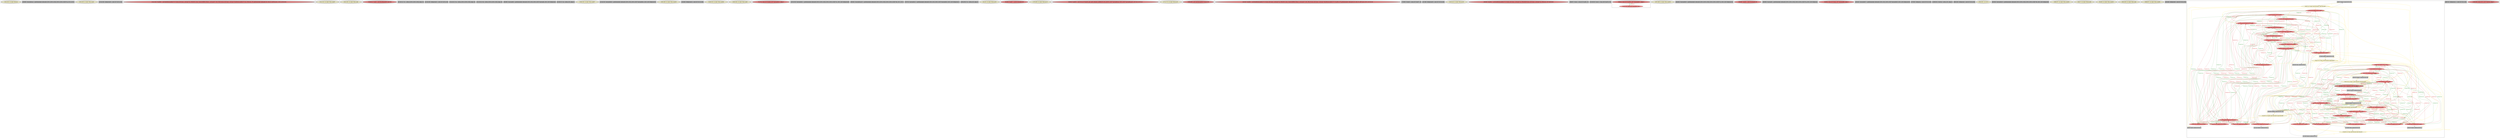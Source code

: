 
digraph G {





subgraph cluster55 {


node602 [penwidth=3.0,fontsize=20,fillcolor=lemonchiffon,label="[101/102]  br label %for.inc",shape=ellipse,style=filled ]



}

subgraph cluster53 {


node600 [penwidth=3.0,fontsize=20,fillcolor=grey,label="[59/60]  %arraydecay = getelementptr inbounds [100 x [100 x i32]], [100 x [100 x i32]]* %a, i32 0, i32 0",shape=rectangle,style=filled ]



}

subgraph cluster51 {


node598 [penwidth=3.0,fontsize=20,fillcolor=lemonchiffon,label="[105/106]  br label %for.cond1",shape=ellipse,style=filled ]



}

subgraph cluster50 {


node597 [penwidth=3.0,fontsize=20,fillcolor=grey,label="[135/136]  %idxprom40 = sext i32 %18 to i64",shape=rectangle,style=filled ]



}

subgraph cluster49 {


node596 [penwidth=3.0,fontsize=20,fillcolor=lightcoral,label="[141/142]  %call49 = call dereferenceable(272) %class.std::basic_ostream* @_ZStlsISt11char_traitsIcEERSt13basic_ostreamIcT_ES5_PKc(%class.std::basic_ostream* dereferenceable(272) @_ZSt4cout, i8* getelementptr inbounds ([2 x i8], [2 x i8]* @.str.1, i32 0, i32 0)) 0))",shape=ellipse,style=filled ]



}

subgraph cluster45 {


node592 [penwidth=3.0,fontsize=20,fillcolor=lemonchiffon,label="[151/152]  br label %for.cond37",shape=ellipse,style=filled ]



}

subgraph cluster41 {


node588 [penwidth=3.0,fontsize=20,fillcolor=lemonchiffon,label="[181/182]  br label %for.cond",shape=ellipse,style=filled ]



}

subgraph cluster39 {


node586 [penwidth=3.0,fontsize=20,fillcolor=lightcoral,label="[218/221]  %call = call i64 @time(i64* null) #3",shape=ellipse,style=filled ]



}

subgraph cluster38 {


node585 [penwidth=3.0,fontsize=20,fillcolor=grey,label="[210/211]  %c = alloca [100 x [100 x i32]], align 16",shape=rectangle,style=filled ]



}

subgraph cluster46 {


node593 [penwidth=3.0,fontsize=20,fillcolor=grey,label="[123/126]  %idxprom42 = sext i32 %19 to i64",shape=rectangle,style=filled ]



}

subgraph cluster37 {


node584 [penwidth=3.0,fontsize=20,fillcolor=grey,label="[214/215]  %a = alloca [100 x [100 x i32]], align 16",shape=rectangle,style=filled ]



}

subgraph cluster36 {


node583 [penwidth=3.0,fontsize=20,fillcolor=grey,label="[212/213]  %b = alloca [100 x [100 x i32]], align 16",shape=rectangle,style=filled ]



}

subgraph cluster15 {


node511 [penwidth=3.0,fontsize=20,fillcolor=grey,label="[85/86]  %arrayidx6 = getelementptr inbounds [100 x i32], [100 x i32]* %arrayidx, i64 0, i64 %idxprom5",shape=rectangle,style=filled ]



}

subgraph cluster40 {


node587 [penwidth=3.0,fontsize=20,fillcolor=grey,label="[216/217]  %j = alloca i32, align 4",shape=rectangle,style=filled ]



}

subgraph cluster35 {


node582 [penwidth=3.0,fontsize=20,fillcolor=lemonchiffon,label="[138/139]  br label %for.cond37",shape=ellipse,style=filled ]



}

subgraph cluster54 {


node601 [penwidth=3.0,fontsize=20,fillcolor=grey,label="[124/125]  %arrayidx43 = getelementptr inbounds [100 x i32], [100 x i32]* %arrayidx41, i64 0, i64 %idxprom42",shape=rectangle,style=filled ]



}

subgraph cluster42 {


node589 [penwidth=3.0,fontsize=20,fillcolor=lemonchiffon,label="[165/166]  br label %for.cond16",shape=ellipse,style=filled ]



}

subgraph cluster11 {


node507 [penwidth=3.0,fontsize=20,fillcolor=grey,label="[43/46]  %idxprom24 = sext i32 %12 to i64",shape=rectangle,style=filled ]



}

subgraph cluster43 {


node590 [penwidth=3.0,fontsize=20,fillcolor=lemonchiffon,label="[149/150]  br label %for.cond34",shape=ellipse,style=filled ]



}

subgraph cluster19 {


node515 [penwidth=3.0,fontsize=20,fillcolor=lemonchiffon,label="[183/184]  br label %for.cond1",shape=ellipse,style=filled ]



}

subgraph cluster9 {


node505 [penwidth=3.0,fontsize=20,fillcolor=lightcoral,label="[71/72]  store i32 %rem8, i32* %arrayidx12, align 4",shape=ellipse,style=filled ]



}

subgraph cluster52 {


node599 [penwidth=3.0,fontsize=20,fillcolor=grey,label="[132/133]  %arrayidx41 = getelementptr inbounds [100 x [100 x i32]], [100 x [100 x i32]]* %c, i64 0, i64 %idxprom40",shape=rectangle,style=filled ]



}

subgraph cluster8 {


node504 [penwidth=3.0,fontsize=20,fillcolor=grey,label="[63/64]  %arraydecay22 = getelementptr inbounds [100 x [100 x i32]], [100 x [100 x i32]]* %b, i32 0, i32 0",shape=rectangle,style=filled ]



}

subgraph cluster10 {


node506 [penwidth=3.0,fontsize=20,fillcolor=grey,label="[70/73]  %arrayidx12 = getelementptr inbounds [100 x i32], [100 x i32]* %arrayidx10, i64 0, i64 %idxprom11",shape=rectangle,style=filled ]



}

subgraph cluster23 {


node570 [penwidth=3.0,fontsize=20,fillcolor=grey,label="[194/195]  %i = alloca i32, align 4",shape=rectangle,style=filled ]



}

subgraph cluster7 {


node503 [penwidth=3.0,fontsize=20,fillcolor=lemonchiffon,label="[51/52]  br label %for.inc28",shape=ellipse,style=filled ]



}

subgraph cluster14 {


node510 [penwidth=3.0,fontsize=20,fillcolor=lightcoral,label="[81/82]  %call7 = call i32 @rand() #3",shape=ellipse,style=filled ]



}

subgraph cluster44 {


node591 [penwidth=3.0,fontsize=20,fillcolor=lemonchiffon,label="[179/180]  br label %for.inc13",shape=ellipse,style=filled ]



}

subgraph cluster6 {


node502 [penwidth=3.0,fontsize=20,fillcolor=lightcoral,label="[49/50]  %call23 = call i32 @_Z27matrix_get_mult_element_axbPA100_iS0_ii([100 x i32]* %arraydecay, [100 x i32]* %arraydecay22, i32 %10, i32 %11)",shape=ellipse,style=filled ]



}

subgraph cluster30 {


node577 [penwidth=3.0,fontsize=20,fillcolor=lemonchiffon,label="[171/172]  br label %for.inc31",shape=ellipse,style=filled ]



}

subgraph cluster31 {


node578 [penwidth=3.0,fontsize=20,fillcolor=lightcoral,label="[208/209]  call void @srand(i32 %conv) #3",shape=ellipse,style=filled ]



}

subgraph cluster0 {


node495 [penwidth=3.0,fontsize=20,fillcolor=lightcoral,label="[18/19]  %call45 = call dereferenceable(272) %class.std::basic_ostream* @_ZStlsISt11char_traitsIcEERSt13basic_ostreamIcT_ES5_PKc(%class.std::basic_ostream* dereferenceable(272) %call44, i8* getelementptr inbounds ([2 x i8], [2 x i8]* @.str, i32 0, i32 0)) 0))",shape=ellipse,style=filled ]



}

subgraph cluster13 {


node509 [penwidth=3.0,fontsize=20,fillcolor=grey,label="[79/80]  %rem8 = srem i32 %call7, 10",shape=rectangle,style=filled ]



}

subgraph cluster5 {


node501 [penwidth=3.0,fontsize=20,fillcolor=grey,label="[47/48]  %idxprom26 = sext i32 %13 to i64",shape=rectangle,style=filled ]



}

subgraph cluster47 {


node594 [penwidth=3.0,fontsize=20,fillcolor=lemonchiffon,label="[143/144]  br label %for.inc50",shape=ellipse,style=filled ]



}

subgraph cluster1 {


node496 [penwidth=3.0,fontsize=20,fillcolor=lightcoral,label="[38/39]  %call44 = call dereferenceable(272) %class.std::basic_ostream* @_ZNSolsEi(%class.std::basic_ostream* @_ZSt4cout, i32 %20)%20)",shape=ellipse,style=filled ]



}

subgraph cluster58 {


node605 [penwidth=3.0,fontsize=20,fillcolor=grey,label="[96/97]  %rem = srem i32 %call4, 10",shape=rectangle,style=filled ]



}

subgraph cluster32 {


node579 [penwidth=3.0,fontsize=20,fillcolor=grey,label="[219/220]  %conv = trunc i64 %call to i32",shape=rectangle,style=filled ]



}

subgraph cluster3 {


node499 [penwidth=3.0,fontsize=20,fillcolor=lightcoral,label="[36/41]  store i32 %call23, i32* %arrayidx27, align 4",shape=ellipse,style=filled ]
node498 [fillcolor=lightcoral,label="[37/40]  %20 = load i32, i32* %arrayidx43, align 4",shape=ellipse,style=filled ]

node498->node499 [style=solid,color=firebrick3,label="A|indep",penwidth=1.0,fontcolor=firebrick3 ]
node499->node498 [style=solid,color=forestgreen,label="T|indep",penwidth=1.0,fontcolor=forestgreen ]


}

subgraph cluster48 {


node595 [penwidth=3.0,fontsize=20,fillcolor=lemonchiffon,label="[167/168]  br label %for.cond19",shape=ellipse,style=filled ]



}

subgraph cluster4 {


node500 [penwidth=3.0,fontsize=20,fillcolor=grey,label="[44/45]  %arrayidx25 = getelementptr inbounds [100 x [100 x i32]], [100 x [100 x i32]]* %c, i64 0, i64 %idxprom24",shape=rectangle,style=filled ]



}

subgraph cluster57 {


node604 [penwidth=3.0,fontsize=20,fillcolor=lightcoral,label="[95/98]  %call4 = call i32 @rand() #3",shape=ellipse,style=filled ]



}

subgraph cluster17 {


node513 [penwidth=3.0,fontsize=20,fillcolor=grey,label="[88/89]  %arrayidx = getelementptr inbounds [100 x [100 x i32]], [100 x [100 x i32]]* %a, i64 0, i64 %idxprom",shape=rectangle,style=filled ]



}

subgraph cluster16 {


node512 [penwidth=3.0,fontsize=20,fillcolor=lightcoral,label="[83/84]  store i32 %rem, i32* %arrayidx6, align 4",shape=ellipse,style=filled ]



}

subgraph cluster2 {


node497 [penwidth=3.0,fontsize=20,fillcolor=grey,label="[35/42]  %arrayidx27 = getelementptr inbounds [100 x i32], [100 x i32]* %arrayidx25, i64 0, i64 %idxprom26",shape=rectangle,style=filled ]



}

subgraph cluster34 {


node581 [penwidth=3.0,fontsize=20,fillcolor=grey,label="[87/90]  %idxprom = sext i32 %2 to i64",shape=rectangle,style=filled ]



}

subgraph cluster22 {


node569 [penwidth=3.0,fontsize=20,fillcolor=grey,label="[198/201]  %retval = alloca i32, align 4",shape=rectangle,style=filled ]



}

subgraph cluster56 {


node603 [penwidth=3.0,fontsize=20,fillcolor=grey,label="[99/100]  %idxprom5 = sext i32 %3 to i64",shape=rectangle,style=filled ]



}

subgraph cluster25 {


node572 [penwidth=3.0,fontsize=20,fillcolor=lemonchiffon,label="[204/205]  ret i32 0",shape=ellipse,style=filled ]



}

subgraph cluster18 {


node514 [penwidth=3.0,fontsize=20,fillcolor=grey,label="[92/93]  %arrayidx10 = getelementptr inbounds [100 x [100 x i32]], [100 x [100 x i32]]* %b, i64 0, i64 %idxprom9",shape=rectangle,style=filled ]



}

subgraph cluster29 {


node576 [penwidth=3.0,fontsize=20,fillcolor=lemonchiffon,label="[196/197]  br label %for.cond16",shape=ellipse,style=filled ]



}

subgraph cluster20 {


node516 [penwidth=3.0,fontsize=20,fillcolor=lemonchiffon,label="[16/17]  br label %for.inc46",shape=ellipse,style=filled ]



}

subgraph cluster26 {


node573 [penwidth=3.0,fontsize=20,fillcolor=lemonchiffon,label="[61/62]  br label %for.cond19",shape=ellipse,style=filled ]



}

subgraph cluster24 {


node571 [penwidth=3.0,fontsize=20,fillcolor=lemonchiffon,label="[202/203]  br label %for.cond",shape=ellipse,style=filled ]



}

subgraph cluster28 {


node575 [penwidth=3.0,fontsize=20,fillcolor=lemonchiffon,label="[206/207]  br label %for.cond34",shape=ellipse,style=filled ]



}

subgraph cluster27 {


node574 [penwidth=3.0,fontsize=20,fillcolor=grey,label="[91/94]  %idxprom9 = sext i32 %4 to i64",shape=rectangle,style=filled ]



}

subgraph cluster21 {


node567 [fillcolor=grey,label="[33/66]  %cmp20 = icmp slt i32 %9, 100",shape=rectangle,style=filled ]
node566 [fillcolor=lightcoral,label="[8/175]  %8 = load i32, i32* %i, align 4",shape=ellipse,style=filled ]
node565 [fillcolor=lightcoral,label="[27/118]  store i32 %inc29, i32* %j, align 4",shape=ellipse,style=filled ]
node563 [fillcolor=lightcoral,label="[24/121]  %13 = load i32, i32* %j, align 4",shape=ellipse,style=filled ]
node562 [fillcolor=lightcoral,label="[68/75]  %5 = load i32, i32* %j, align 4",shape=ellipse,style=filled ]
node561 [fillcolor=lightcoral,label="[31/114]  store i32 %inc47, i32* %j, align 4",shape=ellipse,style=filled ]
node560 [fillcolor=grey,label="[129/130]  %cmp38 = icmp slt i32 %17, 100",shape=rectangle,style=filled ]
node556 [fillcolor=grey,label="[111/112]  %inc47 = add nsw i32 %21, 1",shape=rectangle,style=filled ]
node555 [fillcolor=lightcoral,label="[53/54]  %11 = load i32, i32* %j, align 4",shape=ellipse,style=filled ]
node535 [fillcolor=lightcoral,label="[4/189]  %4 = load i32, i32* %i, align 4",shape=ellipse,style=filled ]
node542 [fillcolor=lightcoral,label="[145/148]  %22 = load i32, i32* %i, align 4",shape=ellipse,style=filled ]
node517 [fillcolor=grey,label="[169/170]  %inc32 = add nsw i32 %15, 1",shape=rectangle,style=filled ]
node520 [fillcolor=grey,label="[55/56]  %inc29 = add nsw i32 %14, 1",shape=rectangle,style=filled ]
node526 [fillcolor=grey,label="[157/158]  %inc14 = add nsw i32 %7, 1",shape=rectangle,style=filled ]
node522 [fillcolor=lemonchiffon,label="[178/185]  br i1 %cmp, label %for.body, label %for.end15",shape=ellipse,style=filled ]
node523 [fillcolor=grey,label="[103/104]  %inc = add nsw i32 %6, 1",shape=rectangle,style=filled ]
node550 [fillcolor=lightcoral,label="[29/116]  store i32 0, i32* %j, align 4",shape=ellipse,style=filled ]
node564 [fillcolor=lemonchiffon,label="[34/65]  br i1 %cmp20, label %for.body21, label %for.end30",shape=ellipse,style=filled ]
node532 [fillcolor=lightcoral,label="[6/187]  %0 = load i32, i32* %i, align 4",shape=ellipse,style=filled ]
node528 [fillcolor=lemonchiffon,label="[78/107]  br i1 %cmp2, label %for.body3, label %for.end",shape=ellipse,style=filled ]
node525 [fillcolor=lemonchiffon,label="[14/153]  br i1 %cmp35, label %for.body36, label %for.end52",shape=ellipse,style=filled ]
node547 [fillcolor=lightcoral,label="[134/137]  %18 = load i32, i32* %i, align 4",shape=ellipse,style=filled ]
node529 [fillcolor=lightcoral,label="[7/176]  store i32 0, i32* %i, align 4",shape=ellipse,style=filled ]
node568 [fillcolor=lightcoral,label="[110/113]  %21 = load i32, i32* %j, align 4",shape=ellipse,style=filled ]
node524 [fillcolor=grey,label="[13/154]  %cmp35 = icmp slt i32 %16, 100",shape=rectangle,style=filled ]
node533 [fillcolor=lightcoral,label="[2/191]  %2 = load i32, i32* %i, align 4",shape=ellipse,style=filled ]
node527 [fillcolor=lemonchiffon,label="[15/140]  br i1 %cmp38, label %for.body39, label %for.end48",shape=ellipse,style=filled ]
node518 [fillcolor=grey,label="[146/147]  %inc51 = add nsw i32 %22, 1",shape=rectangle,style=filled ]
node551 [fillcolor=lightcoral,label="[28/117]  %3 = load i32, i32* %j, align 4",shape=ellipse,style=filled ]
node521 [fillcolor=grey,label="[177/186]  %cmp = icmp slt i32 %0, 100",shape=rectangle,style=filled ]
node553 [fillcolor=lightcoral,label="[25/120]  store i32 0, i32* %j, align 4",shape=ellipse,style=filled ]
node519 [fillcolor=lightcoral,label="[57/58]  %10 = load i32, i32* %i, align 4",shape=ellipse,style=filled ]
node530 [fillcolor=lightcoral,label="[11/160]  store i32 0, i32* %i, align 4",shape=ellipse,style=filled ]
node534 [fillcolor=lightcoral,label="[156/159]  %7 = load i32, i32* %i, align 4",shape=ellipse,style=filled ]
node558 [fillcolor=lightcoral,label="[26/119]  %14 = load i32, i32* %j, align 4",shape=ellipse,style=filled ]
node537 [fillcolor=lightcoral,label="[3/190]  store i32 %inc51, i32* %i, align 4",shape=ellipse,style=filled ]
node548 [fillcolor=lightcoral,label="[76/109]  %1 = load i32, i32* %j, align 4",shape=ellipse,style=filled ]
node554 [fillcolor=lightcoral,label="[20/131]  %17 = load i32, i32* %j, align 4",shape=ellipse,style=filled ]
node536 [fillcolor=lightcoral,label="[5/188]  store i32 %inc14, i32* %i, align 4",shape=ellipse,style=filled ]
node538 [fillcolor=lightcoral,label="[9/162]  store i32 %inc32, i32* %i, align 4",shape=ellipse,style=filled ]
node539 [fillcolor=lightcoral,label="[23/122]  store i32 %inc, i32* %j, align 4",shape=ellipse,style=filled ]
node540 [fillcolor=lightcoral,label="[10/161]  %12 = load i32, i32* %i, align 4",shape=ellipse,style=filled ]
node541 [fillcolor=lightcoral,label="[32/67]  %9 = load i32, i32* %j, align 4",shape=ellipse,style=filled ]
node543 [fillcolor=lightcoral,label="[22/127]  %19 = load i32, i32* %j, align 4",shape=ellipse,style=filled ]
node531 [fillcolor=lightcoral,label="[12/155]  %16 = load i32, i32* %i, align 4",shape=ellipse,style=filled ]
node544 [penwidth=3.0,fontsize=20,fillcolor=lightcoral,label="[0/193]  %15 = load i32, i32* %i, align 4",shape=ellipse,style=filled ]
node545 [fillcolor=grey,label="[163/174]  %cmp17 = icmp slt i32 %8, 100",shape=rectangle,style=filled ]
node559 [fillcolor=lightcoral,label="[21/128]  store i32 0, i32* %j, align 4",shape=ellipse,style=filled ]
node557 [fillcolor=grey,label="[77/108]  %cmp2 = icmp slt i32 %1, 100",shape=rectangle,style=filled ]
node546 [fillcolor=lightcoral,label="[1/192]  store i32 0, i32* %i, align 4",shape=ellipse,style=filled ]
node549 [fillcolor=lemonchiffon,label="[164/173]  br i1 %cmp17, label %for.body18, label %for.end33",shape=ellipse,style=filled ]
node552 [fillcolor=lightcoral,label="[30/115]  %6 = load i32, i32* %j, align 4",shape=ellipse,style=filled ]

node564->node565 [style=solid,color=gold,label="C",penwidth=1.0,fontcolor=gold ]
node549->node517 [style=solid,color=gold,label="C",penwidth=1.0,fontcolor=gold ]
node564->node558 [style=solid,color=gold,label="C",penwidth=1.0,fontcolor=gold ]
node564->node555 [style=solid,color=gold,label="C",penwidth=1.0,fontcolor=gold ]
node564->node540 [style=solid,color=gold,label="C",penwidth=1.0,fontcolor=gold ]
node555->node553 [style=solid,color=firebrick3,label="A|indep|Const",penwidth=1.0,fontcolor=firebrick3 ]
node553->node555 [style=solid,color=forestgreen,label="T|indep|Const",penwidth=1.0,fontcolor=forestgreen ]
node564->node520 [style=solid,color=gold,label="C",penwidth=1.0,fontcolor=gold ]
node547->node529 [style=solid,color=firebrick3,label="A|indep|Const",penwidth=1.0,fontcolor=firebrick3 ]
node539->node548 [style=solid,color=forestgreen,label="T|indep|Const",penwidth=1.0,fontcolor=forestgreen ]
node562->node565 [style=solid,color=firebrick3,label="A|indep|Const",penwidth=1.0,fontcolor=firebrick3 ]
node547->node537 [style=solid,color=firebrick3,label="A|indep|Const",penwidth=1.0,fontcolor=firebrick3 ]
node525->node518 [style=solid,color=gold,label="C",penwidth=1.0,fontcolor=gold ]
node519->node538 [style=solid,color=firebrick3,label="A|indep|Const",penwidth=1.0,fontcolor=firebrick3 ]
node527->node547 [style=solid,color=gold,label="C",penwidth=1.0,fontcolor=gold ]
node525->node527 [style=solid,color=gold,label="C",penwidth=1.0,fontcolor=gold ]
node529->node519 [style=solid,color=forestgreen,label="T|indep|Const",penwidth=1.0,fontcolor=forestgreen ]
node528->node562 [style=solid,color=gold,label="C",penwidth=1.0,fontcolor=gold ]
node522->node522 [style=solid,color=gold,label="C",penwidth=1.0,fontcolor=gold ]
node540->node546 [style=solid,color=firebrick3,label="A|indep|Const",penwidth=1.0,fontcolor=firebrick3 ]
node559->node541 [style=solid,color=forestgreen,label="T|indep|Const",penwidth=1.0,fontcolor=forestgreen ]
node550->node555 [style=solid,color=forestgreen,label="T|indep|Const",penwidth=1.0,fontcolor=forestgreen ]
node539->node554 [style=solid,color=forestgreen,label="T|indep|Const",penwidth=1.0,fontcolor=forestgreen ]
node525->node542 [style=solid,color=gold,label="C",penwidth=1.0,fontcolor=gold ]
node519->node537 [style=solid,color=firebrick3,label="A|indep|Const",penwidth=1.0,fontcolor=firebrick3 ]
node539->node562 [style=solid,color=forestgreen,label="T|indep|Const",penwidth=1.0,fontcolor=forestgreen ]
node522->node521 [style=solid,color=gold,label="C",penwidth=1.0,fontcolor=gold ]
node539->node551 [style=solid,color=forestgreen,label="T|indep|Const",penwidth=1.0,fontcolor=forestgreen ]
node532->node530 [style=solid,color=firebrick3,label="A|indep|Const",penwidth=1.0,fontcolor=firebrick3 ]
node561->node568 [style=solid,color=forestgreen,label="T|indep|Const",penwidth=1.0,fontcolor=forestgreen ]
node538->node534 [style=solid,color=forestgreen,label="T|indep|Const",penwidth=1.0,fontcolor=forestgreen ]
node537->node566 [style=solid,color=forestgreen,label="T|indep|Const",penwidth=1.0,fontcolor=forestgreen ]
node561->node562 [style=solid,color=forestgreen,label="T|indep|Const",penwidth=1.0,fontcolor=forestgreen ]
node525->node537 [style=solid,color=gold,label="C",penwidth=1.0,fontcolor=gold ]
node538->node535 [style=solid,color=forestgreen,label="T|indep|Const",penwidth=1.0,fontcolor=forestgreen ]
node533->node530 [style=solid,color=firebrick3,label="A|indep|Const",penwidth=1.0,fontcolor=firebrick3 ]
node537->node547 [style=solid,color=forestgreen,label="T|indep|Const",penwidth=1.0,fontcolor=forestgreen ]
node532->node536 [style=solid,color=firebrick3,label="A|indep|Const",penwidth=1.0,fontcolor=firebrick3 ]
node555->node565 [style=solid,color=firebrick3,label="A|indep|Const",penwidth=1.0,fontcolor=firebrick3 ]
node564->node563 [style=solid,color=gold,label="C",penwidth=1.0,fontcolor=gold ]
node527->node556 [style=solid,color=gold,label="C",penwidth=1.0,fontcolor=gold ]
node541->node550 [style=solid,color=firebrick3,label="A|indep|Const",penwidth=1.0,fontcolor=firebrick3 ]
node554->node561 [style=solid,color=firebrick3,label="A|indep|Const",penwidth=1.0,fontcolor=firebrick3 ]
node559->node551 [style=solid,color=forestgreen,label="T|indep|Const",penwidth=1.0,fontcolor=forestgreen ]
node522->node559 [style=solid,color=gold,label="C",penwidth=1.0,fontcolor=gold ]
node527->node543 [style=solid,color=gold,label="C",penwidth=1.0,fontcolor=gold ]
node522->node536 [style=solid,color=gold,label="C",penwidth=1.0,fontcolor=gold ]
node565->node552 [style=solid,color=forestgreen,label="T|indep|Const",penwidth=1.0,fontcolor=forestgreen ]
node537->node542 [style=solid,color=forestgreen,label="T|indep|Const",penwidth=1.0,fontcolor=forestgreen ]
node529->node547 [style=solid,color=forestgreen,label="T|indep|Const",penwidth=1.0,fontcolor=forestgreen ]
node546->node540 [style=solid,color=forestgreen,label="T|indep|Const",penwidth=1.0,fontcolor=forestgreen ]
node528->node533 [style=solid,color=gold,label="C",penwidth=1.0,fontcolor=gold ]
node522->node557 [style=solid,color=gold,label="C",penwidth=1.0,fontcolor=gold ]
node564->node567 [style=solid,color=gold,label="C",penwidth=1.0,fontcolor=gold ]
node546->node534 [style=solid,color=forestgreen,label="T|indep|Const",penwidth=1.0,fontcolor=forestgreen ]
node534->node546 [style=solid,color=firebrick3,label="A|indep|Const",penwidth=1.0,fontcolor=firebrick3 ]
node549->node541 [style=solid,color=gold,label="C",penwidth=1.0,fontcolor=gold ]
node529->node532 [style=solid,color=forestgreen,label="T|indep|Const",penwidth=1.0,fontcolor=forestgreen ]
node532->node529 [style=solid,color=firebrick3,label="A|indep|Const",penwidth=1.0,fontcolor=firebrick3 ]
node519->node530 [style=solid,color=firebrick3,label="A|indep|Const",penwidth=1.0,fontcolor=firebrick3 ]
node550->node568 [style=solid,color=forestgreen,label="T|indep|Const",penwidth=1.0,fontcolor=forestgreen ]
node525->node524 [style=solid,color=gold,label="C",penwidth=1.0,fontcolor=gold ]
node523->node539 [style=solid,color=black,label="",penwidth=0.5,fontcolor=black ]
node525->node554 [style=solid,color=gold,label="C",penwidth=1.0,fontcolor=gold ]
node530->node532 [style=solid,color=forestgreen,label="T|indep|Const",penwidth=1.0,fontcolor=forestgreen ]
node554->node560 [style=solid,color=black,label="",penwidth=0.5,fontcolor=black ]
node561->node555 [style=solid,color=forestgreen,label="T|indep|Const",penwidth=1.0,fontcolor=forestgreen ]
node532->node521 [style=solid,color=black,label="",penwidth=0.5,fontcolor=black ]
node543->node565 [style=solid,color=firebrick3,label="A|indep|Const",penwidth=1.0,fontcolor=firebrick3 ]
node522->node528 [style=solid,color=gold,label="C",penwidth=1.0,fontcolor=gold ]
node565->node562 [style=solid,color=forestgreen,label="T|indep|Const",penwidth=1.0,fontcolor=forestgreen ]
node525->node550 [style=solid,color=gold,label="C",penwidth=1.0,fontcolor=gold ]
node530->node534 [style=solid,color=forestgreen,label="T|indep|Const",penwidth=1.0,fontcolor=forestgreen ]
node555->node550 [style=solid,color=firebrick3,label="A|indep|Const",penwidth=1.0,fontcolor=firebrick3 ]
node531->node546 [style=solid,color=firebrick3,label="A|indep|Const",penwidth=1.0,fontcolor=firebrick3 ]
node537->node519 [style=solid,color=forestgreen,label="T|indep|Const",penwidth=1.0,fontcolor=forestgreen ]
node536->node534 [style=solid,color=forestgreen,label="T|indep|Const",penwidth=1.0,fontcolor=forestgreen ]
node553->node562 [style=solid,color=forestgreen,label="T|indep|Const",penwidth=1.0,fontcolor=forestgreen ]
node536->node532 [style=solid,color=forestgreen,label="T|indep|Const",penwidth=1.0,fontcolor=forestgreen ]
node538->node566 [style=solid,color=forestgreen,label="T|indep|Const",penwidth=1.0,fontcolor=forestgreen ]
node532->node538 [style=solid,color=firebrick3,label="A|indep|Const",penwidth=1.0,fontcolor=firebrick3 ]
node565->node568 [style=solid,color=forestgreen,label="T|indep|Const",penwidth=1.0,fontcolor=forestgreen ]
node552->node565 [style=solid,color=firebrick3,label="A|indep|Const",penwidth=1.0,fontcolor=firebrick3 ]
node538->node532 [style=solid,color=forestgreen,label="T|indep|Const",penwidth=1.0,fontcolor=forestgreen ]
node551->node539 [style=solid,color=firebrick3,label="A|indep|Const",penwidth=1.0,fontcolor=firebrick3 ]
node533->node536 [style=solid,color=firebrick3,label="A|indep|Const",penwidth=1.0,fontcolor=firebrick3 ]
node568->node565 [style=solid,color=firebrick3,label="A|indep|Const",penwidth=1.0,fontcolor=firebrick3 ]
node565->node555 [style=solid,color=forestgreen,label="T|indep|Const",penwidth=1.0,fontcolor=forestgreen ]
node536->node533 [style=solid,color=forestgreen,label="T|indep|Const",penwidth=1.0,fontcolor=forestgreen ]
node564->node519 [style=solid,color=gold,label="C",penwidth=1.0,fontcolor=gold ]
node531->node529 [style=solid,color=firebrick3,label="A|indep|Const",penwidth=1.0,fontcolor=firebrick3 ]
node548->node539 [style=solid,color=firebrick3,label="A|indep|Const",penwidth=1.0,fontcolor=firebrick3 ]
node529->node531 [style=solid,color=forestgreen,label="T|indep|Const",penwidth=1.0,fontcolor=forestgreen ]
node566->node538 [style=solid,color=firebrick3,label="A|indep|Const",penwidth=1.0,fontcolor=firebrick3 ]
node541->node565 [style=solid,color=firebrick3,label="A|indep|Const",penwidth=1.0,fontcolor=firebrick3 ]
node547->node536 [style=solid,color=firebrick3,label="A|indep|Const",penwidth=1.0,fontcolor=firebrick3 ]
node536->node531 [style=solid,color=forestgreen,label="T|indep|Const",penwidth=1.0,fontcolor=forestgreen ]
node528->node548 [style=solid,color=gold,label="C",penwidth=1.0,fontcolor=gold ]
node561->node541 [style=solid,color=forestgreen,label="T|indep|Const",penwidth=1.0,fontcolor=forestgreen ]
node527->node527 [style=solid,color=gold,label="C",penwidth=1.0,fontcolor=gold ]
node522->node534 [style=solid,color=gold,label="C",penwidth=1.0,fontcolor=gold ]
node535->node537 [style=solid,color=firebrick3,label="A|indep|Const",penwidth=1.0,fontcolor=firebrick3 ]
node539->node552 [style=solid,color=forestgreen,label="T|indep|Const",penwidth=1.0,fontcolor=forestgreen ]
node537->node544 [style=solid,color=forestgreen,label="T|indep|Const",penwidth=1.0,fontcolor=forestgreen ]
node568->node539 [style=solid,color=firebrick3,label="A|indep|Const",penwidth=1.0,fontcolor=firebrick3 ]
node566->node537 [style=solid,color=firebrick3,label="A|indep|Const",penwidth=1.0,fontcolor=firebrick3 ]
node539->node541 [style=solid,color=forestgreen,label="T|indep|Const",penwidth=1.0,fontcolor=forestgreen ]
node547->node538 [style=solid,color=firebrick3,label="A|indep|Const",penwidth=1.0,fontcolor=firebrick3 ]
node553->node541 [style=solid,color=forestgreen,label="T|indep|Const",penwidth=1.0,fontcolor=forestgreen ]
node551->node565 [style=solid,color=firebrick3,label="A|indep|Const",penwidth=1.0,fontcolor=firebrick3 ]
node560->node527 [style=solid,color=black,label="",penwidth=0.5,fontcolor=black ]
node566->node546 [style=solid,color=firebrick3,label="A|indep|Const",penwidth=1.0,fontcolor=firebrick3 ]
node543->node539 [style=solid,color=firebrick3,label="A|indep|Const",penwidth=1.0,fontcolor=firebrick3 ]
node563->node539 [style=solid,color=firebrick3,label="A|indep|Const",penwidth=1.0,fontcolor=firebrick3 ]
node534->node538 [style=solid,color=firebrick3,label="A|indep|Const",penwidth=1.0,fontcolor=firebrick3 ]
node534->node537 [style=solid,color=firebrick3,label="A|indep|Const",penwidth=1.0,fontcolor=firebrick3 ]
node536->node519 [style=solid,color=forestgreen,label="T|indep|Const",penwidth=1.0,fontcolor=forestgreen ]
node531->node524 [style=solid,color=black,label="",penwidth=0.5,fontcolor=black ]
node543->node561 [style=solid,color=firebrick3,label="A|indep|Const",penwidth=1.0,fontcolor=firebrick3 ]
node538->node547 [style=solid,color=forestgreen,label="T|indep|Const",penwidth=1.0,fontcolor=forestgreen ]
node564->node564 [style=solid,color=gold,label="C",penwidth=1.0,fontcolor=gold ]
node544->node537 [style=solid,color=firebrick3,label="A|indep|Const",penwidth=1.0,fontcolor=firebrick3 ]
node539->node568 [style=solid,color=forestgreen,label="T|indep|Const",penwidth=1.0,fontcolor=forestgreen ]
node522->node532 [style=solid,color=gold,label="C",penwidth=1.0,fontcolor=gold ]
node550->node543 [style=solid,color=forestgreen,label="T|indep|Const",penwidth=1.0,fontcolor=forestgreen ]
node553->node568 [style=solid,color=forestgreen,label="T|indep|Const",penwidth=1.0,fontcolor=forestgreen ]
node563->node561 [style=solid,color=firebrick3,label="A|indep|Const",penwidth=1.0,fontcolor=firebrick3 ]
node535->node536 [style=solid,color=firebrick3,label="A|indep|Const",penwidth=1.0,fontcolor=firebrick3 ]
node565->node541 [style=solid,color=forestgreen,label="T|indep|Const",penwidth=1.0,fontcolor=forestgreen ]
node549->node564 [style=solid,color=gold,label="C",penwidth=1.0,fontcolor=gold ]
node519->node536 [style=solid,color=firebrick3,label="A|indep|Const",penwidth=1.0,fontcolor=firebrick3 ]
node542->node518 [style=solid,color=black,label="",penwidth=0.5,fontcolor=black ]
node546->node533 [style=solid,color=forestgreen,label="T|indep|Const",penwidth=1.0,fontcolor=forestgreen ]
node553->node558 [style=solid,color=forestgreen,label="T|indep|Const",penwidth=1.0,fontcolor=forestgreen ]
node545->node549 [style=solid,color=black,label="",penwidth=0.5,fontcolor=black ]
node518->node537 [style=solid,color=black,label="",penwidth=0.5,fontcolor=black ]
node538->node519 [style=solid,color=forestgreen,label="T|indep|Const",penwidth=1.0,fontcolor=forestgreen ]
node565->node551 [style=solid,color=forestgreen,label="T|indep|Const",penwidth=1.0,fontcolor=forestgreen ]
node540->node537 [style=solid,color=firebrick3,label="A|indep|Const",penwidth=1.0,fontcolor=firebrick3 ]
node536->node540 [style=solid,color=forestgreen,label="T|indep|Const",penwidth=1.0,fontcolor=forestgreen ]
node532->node537 [style=solid,color=firebrick3,label="A|indep|Const",penwidth=1.0,fontcolor=firebrick3 ]
node539->node563 [style=solid,color=forestgreen,label="T|indep|Const",penwidth=1.0,fontcolor=forestgreen ]
node542->node546 [style=solid,color=firebrick3,label="A|indep|Const",penwidth=1.0,fontcolor=firebrick3 ]
node546->node535 [style=solid,color=forestgreen,label="T|indep|Const",penwidth=1.0,fontcolor=forestgreen ]
node558->node539 [style=solid,color=firebrick3,label="A|indep|Const",penwidth=1.0,fontcolor=firebrick3 ]
node538->node533 [style=solid,color=forestgreen,label="T|indep|Const",penwidth=1.0,fontcolor=forestgreen ]
node536->node542 [style=solid,color=forestgreen,label="T|indep|Const",penwidth=1.0,fontcolor=forestgreen ]
node529->node535 [style=solid,color=forestgreen,label="T|indep|Const",penwidth=1.0,fontcolor=forestgreen ]
node534->node530 [style=solid,color=firebrick3,label="A|indep|Const",penwidth=1.0,fontcolor=firebrick3 ]
node540->node536 [style=solid,color=firebrick3,label="A|indep|Const",penwidth=1.0,fontcolor=firebrick3 ]
node563->node565 [style=solid,color=firebrick3,label="A|indep|Const",penwidth=1.0,fontcolor=firebrick3 ]
node535->node538 [style=solid,color=firebrick3,label="A|indep|Const",penwidth=1.0,fontcolor=firebrick3 ]
node537->node540 [style=solid,color=forestgreen,label="T|indep|Const",penwidth=1.0,fontcolor=forestgreen ]
node541->node553 [style=solid,color=firebrick3,label="A|indep|Const",penwidth=1.0,fontcolor=firebrick3 ]
node549->node538 [style=solid,color=gold,label="C",penwidth=1.0,fontcolor=gold ]
node568->node559 [style=solid,color=firebrick3,label="A|indep|Const",penwidth=1.0,fontcolor=firebrick3 ]
node542->node536 [style=solid,color=firebrick3,label="A|indep|Const",penwidth=1.0,fontcolor=firebrick3 ]
node539->node558 [style=solid,color=forestgreen,label="T|indep|Const",penwidth=1.0,fontcolor=forestgreen ]
node562->node561 [style=solid,color=firebrick3,label="A|indep|Const",penwidth=1.0,fontcolor=firebrick3 ]
node550->node541 [style=solid,color=forestgreen,label="T|indep|Const",penwidth=1.0,fontcolor=forestgreen ]
node541->node559 [style=solid,color=firebrick3,label="A|indep|Const",penwidth=1.0,fontcolor=firebrick3 ]
node561->node548 [style=solid,color=forestgreen,label="T|indep|Const",penwidth=1.0,fontcolor=forestgreen ]
node537->node533 [style=solid,color=forestgreen,label="T|indep|Const",penwidth=1.0,fontcolor=forestgreen ]
node554->node550 [style=solid,color=firebrick3,label="A|indep|Const",penwidth=1.0,fontcolor=firebrick3 ]
node538->node542 [style=solid,color=forestgreen,label="T|indep|Const",penwidth=1.0,fontcolor=forestgreen ]
node533->node546 [style=solid,color=firebrick3,label="A|indep|Const",penwidth=1.0,fontcolor=firebrick3 ]
node542->node538 [style=solid,color=firebrick3,label="A|indep|Const",penwidth=1.0,fontcolor=firebrick3 ]
node517->node538 [style=solid,color=black,label="",penwidth=0.5,fontcolor=black ]
node541->node539 [style=solid,color=firebrick3,label="A|indep|Const",penwidth=1.0,fontcolor=firebrick3 ]
node519->node529 [style=solid,color=firebrick3,label="A|indep|Const",penwidth=1.0,fontcolor=firebrick3 ]
node538->node544 [style=solid,color=forestgreen,label="T|indep|Const",penwidth=1.0,fontcolor=forestgreen ]
node544->node538 [style=solid,color=firebrick3,label="A|indep|Const",penwidth=1.0,fontcolor=firebrick3 ]
node542->node537 [style=solid,color=firebrick3,label="A|indep|Const",penwidth=1.0,fontcolor=firebrick3 ]
node532->node546 [style=solid,color=firebrick3,label="A|indep|Const",penwidth=1.0,fontcolor=firebrick3 ]
node562->node559 [style=solid,color=firebrick3,label="A|indep|Const",penwidth=1.0,fontcolor=firebrick3 ]
node546->node519 [style=solid,color=forestgreen,label="T|indep|Const",penwidth=1.0,fontcolor=forestgreen ]
node535->node529 [style=solid,color=firebrick3,label="A|indep|Const",penwidth=1.0,fontcolor=firebrick3 ]
node548->node559 [style=solid,color=firebrick3,label="A|indep|Const",penwidth=1.0,fontcolor=firebrick3 ]
node544->node529 [style=solid,color=firebrick3,label="A|indep|Const",penwidth=1.0,fontcolor=firebrick3 ]
node535->node546 [style=solid,color=firebrick3,label="A|indep|Const",penwidth=1.0,fontcolor=firebrick3 ]
node530->node542 [style=solid,color=forestgreen,label="T|indep|Const",penwidth=1.0,fontcolor=forestgreen ]
node549->node549 [style=solid,color=gold,label="C",penwidth=1.0,fontcolor=gold ]
node524->node525 [style=solid,color=black,label="",penwidth=0.5,fontcolor=black ]
node519->node546 [style=solid,color=firebrick3,label="A|indep|Const",penwidth=1.0,fontcolor=firebrick3 ]
node521->node522 [style=solid,color=black,label="",penwidth=0.5,fontcolor=black ]
node568->node556 [style=solid,color=black,label="",penwidth=0.5,fontcolor=black ]
node543->node550 [style=solid,color=firebrick3,label="A|indep|Const",penwidth=1.0,fontcolor=firebrick3 ]
node537->node534 [style=solid,color=forestgreen,label="T|indep|Const",penwidth=1.0,fontcolor=forestgreen ]
node540->node538 [style=solid,color=firebrick3,label="A|indep|Const",penwidth=1.0,fontcolor=firebrick3 ]
node537->node535 [style=solid,color=forestgreen,label="T|indep|Const",penwidth=1.0,fontcolor=forestgreen ]
node537->node532 [style=solid,color=forestgreen,label="T|indep|Const",penwidth=1.0,fontcolor=forestgreen ]
node544->node517 [style=solid,color=black,label="",penwidth=0.5,fontcolor=black ]
node561->node554 [style=solid,color=forestgreen,label="T|indep|Const",penwidth=1.0,fontcolor=forestgreen ]
node529->node544 [style=solid,color=forestgreen,label="T|indep|Const",penwidth=1.0,fontcolor=forestgreen ]
node544->node546 [style=solid,color=firebrick3,label="A|indep|Const",penwidth=1.0,fontcolor=firebrick3 ]
node548->node553 [style=solid,color=firebrick3,label="A|indep|Const",penwidth=1.0,fontcolor=firebrick3 ]
node549->node545 [style=solid,color=gold,label="C",penwidth=1.0,fontcolor=gold ]
node568->node561 [style=solid,color=firebrick3,label="A|indep|Const",penwidth=1.0,fontcolor=firebrick3 ]
node546->node531 [style=solid,color=forestgreen,label="T|indep|Const",penwidth=1.0,fontcolor=forestgreen ]
node527->node554 [style=solid,color=gold,label="C",penwidth=1.0,fontcolor=gold ]
node528->node523 [style=solid,color=gold,label="C",penwidth=1.0,fontcolor=gold ]
node529->node534 [style=solid,color=forestgreen,label="T|indep|Const",penwidth=1.0,fontcolor=forestgreen ]
node528->node552 [style=solid,color=gold,label="C",penwidth=1.0,fontcolor=gold ]
node538->node540 [style=solid,color=forestgreen,label="T|indep|Const",penwidth=1.0,fontcolor=forestgreen ]
node552->node559 [style=solid,color=firebrick3,label="A|indep|Const",penwidth=1.0,fontcolor=firebrick3 ]
node527->node560 [style=solid,color=gold,label="C",penwidth=1.0,fontcolor=gold ]
node530->node540 [style=solid,color=forestgreen,label="T|indep|Const",penwidth=1.0,fontcolor=forestgreen ]
node528->node528 [style=solid,color=gold,label="C",penwidth=1.0,fontcolor=gold ]
node534->node536 [style=solid,color=firebrick3,label="A|indep|Const",penwidth=1.0,fontcolor=firebrick3 ]
node533->node538 [style=solid,color=firebrick3,label="A|indep|Const",penwidth=1.0,fontcolor=firebrick3 ]
node559->node563 [style=solid,color=forestgreen,label="T|indep|Const",penwidth=1.0,fontcolor=forestgreen ]
node553->node554 [style=solid,color=forestgreen,label="T|indep|Const",penwidth=1.0,fontcolor=forestgreen ]
node540->node529 [style=solid,color=firebrick3,label="A|indep|Const",penwidth=1.0,fontcolor=firebrick3 ]
node563->node553 [style=solid,color=firebrick3,label="A|indep|Const",penwidth=1.0,fontcolor=firebrick3 ]
node529->node540 [style=solid,color=forestgreen,label="T|indep|Const",penwidth=1.0,fontcolor=forestgreen ]
node547->node530 [style=solid,color=firebrick3,label="A|indep|Const",penwidth=1.0,fontcolor=firebrick3 ]
node565->node543 [style=solid,color=forestgreen,label="T|indep|Const",penwidth=1.0,fontcolor=forestgreen ]
node531->node536 [style=solid,color=firebrick3,label="A|indep|Const",penwidth=1.0,fontcolor=firebrick3 ]
node547->node546 [style=solid,color=firebrick3,label="A|indep|Const",penwidth=1.0,fontcolor=firebrick3 ]
node541->node561 [style=solid,color=firebrick3,label="A|indep|Const",penwidth=1.0,fontcolor=firebrick3 ]
node562->node539 [style=solid,color=firebrick3,label="A|indep|Const",penwidth=1.0,fontcolor=firebrick3 ]
node546->node532 [style=solid,color=forestgreen,label="T|indep|Const",penwidth=1.0,fontcolor=forestgreen ]
node561->node543 [style=solid,color=forestgreen,label="T|indep|Const",penwidth=1.0,fontcolor=forestgreen ]
node558->node559 [style=solid,color=firebrick3,label="A|indep|Const",penwidth=1.0,fontcolor=firebrick3 ]
node522->node526 [style=solid,color=gold,label="C",penwidth=1.0,fontcolor=gold ]
node539->node555 [style=solid,color=forestgreen,label="T|indep|Const",penwidth=1.0,fontcolor=forestgreen ]
node565->node554 [style=solid,color=forestgreen,label="T|indep|Const",penwidth=1.0,fontcolor=forestgreen ]
node548->node561 [style=solid,color=firebrick3,label="A|indep|Const",penwidth=1.0,fontcolor=firebrick3 ]
node546->node542 [style=solid,color=forestgreen,label="T|indep|Const",penwidth=1.0,fontcolor=forestgreen ]
node533->node537 [style=solid,color=firebrick3,label="A|indep|Const",penwidth=1.0,fontcolor=firebrick3 ]
node527->node561 [style=solid,color=gold,label="C",penwidth=1.0,fontcolor=gold ]
node565->node563 [style=solid,color=forestgreen,label="T|indep|Const",penwidth=1.0,fontcolor=forestgreen ]
node553->node552 [style=solid,color=forestgreen,label="T|indep|Const",penwidth=1.0,fontcolor=forestgreen ]
node527->node568 [style=solid,color=gold,label="C",penwidth=1.0,fontcolor=gold ]
node530->node519 [style=solid,color=forestgreen,label="T|indep|Const",penwidth=1.0,fontcolor=forestgreen ]
node550->node551 [style=solid,color=forestgreen,label="T|indep|Const",penwidth=1.0,fontcolor=forestgreen ]
node529->node542 [style=solid,color=forestgreen,label="T|indep|Const",penwidth=1.0,fontcolor=forestgreen ]
node566->node536 [style=solid,color=firebrick3,label="A|indep|Const",penwidth=1.0,fontcolor=firebrick3 ]
node564->node541 [style=solid,color=gold,label="C",penwidth=1.0,fontcolor=gold ]
node528->node535 [style=solid,color=gold,label="C",penwidth=1.0,fontcolor=gold ]
node525->node560 [style=solid,color=gold,label="C",penwidth=1.0,fontcolor=gold ]
node558->node565 [style=solid,color=firebrick3,label="A|indep|Const",penwidth=1.0,fontcolor=firebrick3 ]
node561->node558 [style=solid,color=forestgreen,label="T|indep|Const",penwidth=1.0,fontcolor=forestgreen ]
node528->node539 [style=solid,color=gold,label="C",penwidth=1.0,fontcolor=gold ]
node542->node530 [style=solid,color=firebrick3,label="A|indep|Const",penwidth=1.0,fontcolor=firebrick3 ]
node531->node530 [style=solid,color=firebrick3,label="A|indep|Const",penwidth=1.0,fontcolor=firebrick3 ]
node534->node529 [style=solid,color=firebrick3,label="A|indep|Const",penwidth=1.0,fontcolor=firebrick3 ]
node550->node562 [style=solid,color=forestgreen,label="T|indep|Const",penwidth=1.0,fontcolor=forestgreen ]
node534->node526 [style=solid,color=black,label="",penwidth=0.5,fontcolor=black ]
node562->node550 [style=solid,color=firebrick3,label="A|indep|Const",penwidth=1.0,fontcolor=firebrick3 ]
node548->node550 [style=solid,color=firebrick3,label="A|indep|Const",penwidth=1.0,fontcolor=firebrick3 ]
node550->node554 [style=solid,color=forestgreen,label="T|indep|Const",penwidth=1.0,fontcolor=forestgreen ]
node536->node535 [style=solid,color=forestgreen,label="T|indep|Const",penwidth=1.0,fontcolor=forestgreen ]
node533->node529 [style=solid,color=firebrick3,label="A|indep|Const",penwidth=1.0,fontcolor=firebrick3 ]
node529->node533 [style=solid,color=forestgreen,label="T|indep|Const",penwidth=1.0,fontcolor=forestgreen ]
node537->node531 [style=solid,color=forestgreen,label="T|indep|Const",penwidth=1.0,fontcolor=forestgreen ]
node554->node565 [style=solid,color=firebrick3,label="A|indep|Const",penwidth=1.0,fontcolor=firebrick3 ]
node531->node537 [style=solid,color=firebrick3,label="A|indep|Const",penwidth=1.0,fontcolor=firebrick3 ]
node549->node567 [style=solid,color=gold,label="C",penwidth=1.0,fontcolor=gold ]
node554->node539 [style=solid,color=firebrick3,label="A|indep|Const",penwidth=1.0,fontcolor=firebrick3 ]
node530->node533 [style=solid,color=forestgreen,label="T|indep|Const",penwidth=1.0,fontcolor=forestgreen ]
node536->node544 [style=solid,color=forestgreen,label="T|indep|Const",penwidth=1.0,fontcolor=forestgreen ]
node552->node539 [style=solid,color=firebrick3,label="A|indep|Const",penwidth=1.0,fontcolor=firebrick3 ]
node544->node536 [style=solid,color=firebrick3,label="A|indep|Const",penwidth=1.0,fontcolor=firebrick3 ]
node542->node529 [style=solid,color=firebrick3,label="A|indep|Const",penwidth=1.0,fontcolor=firebrick3 ]
node550->node558 [style=solid,color=forestgreen,label="T|indep|Const",penwidth=1.0,fontcolor=forestgreen ]
node530->node547 [style=solid,color=forestgreen,label="T|indep|Const",penwidth=1.0,fontcolor=forestgreen ]
node541->node567 [style=solid,color=black,label="",penwidth=0.5,fontcolor=black ]
node530->node544 [style=solid,color=forestgreen,label="T|indep|Const",penwidth=1.0,fontcolor=forestgreen ]
node550->node552 [style=solid,color=forestgreen,label="T|indep|Const",penwidth=1.0,fontcolor=forestgreen ]
node544->node530 [style=solid,color=firebrick3,label="A|indep|Const",penwidth=1.0,fontcolor=firebrick3 ]
node555->node561 [style=solid,color=firebrick3,label="A|indep|Const",penwidth=1.0,fontcolor=firebrick3 ]
node543->node553 [style=solid,color=firebrick3,label="A|indep|Const",penwidth=1.0,fontcolor=firebrick3 ]
node553->node543 [style=solid,color=forestgreen,label="T|indep|Const",penwidth=1.0,fontcolor=forestgreen ]
node520->node565 [style=solid,color=black,label="",penwidth=0.5,fontcolor=black ]
node543->node559 [style=solid,color=firebrick3,label="A|indep|Const",penwidth=1.0,fontcolor=firebrick3 ]
node522->node548 [style=solid,color=gold,label="C",penwidth=1.0,fontcolor=gold ]
node552->node550 [style=solid,color=firebrick3,label="A|indep|Const",penwidth=1.0,fontcolor=firebrick3 ]
node559->node543 [style=solid,color=forestgreen,label="T|indep|Const",penwidth=1.0,fontcolor=forestgreen ]
node539->node543 [style=solid,color=forestgreen,label="T|indep|Const",penwidth=1.0,fontcolor=forestgreen ]
node536->node566 [style=solid,color=forestgreen,label="T|indep|Const",penwidth=1.0,fontcolor=forestgreen ]
node562->node553 [style=solid,color=firebrick3,label="A|indep|Const",penwidth=1.0,fontcolor=firebrick3 ]
node546->node547 [style=solid,color=forestgreen,label="T|indep|Const",penwidth=1.0,fontcolor=forestgreen ]
node528->node551 [style=solid,color=gold,label="C",penwidth=1.0,fontcolor=gold ]
node546->node566 [style=solid,color=forestgreen,label="T|indep|Const",penwidth=1.0,fontcolor=forestgreen ]
node525->node531 [style=solid,color=gold,label="C",penwidth=1.0,fontcolor=gold ]
node529->node566 [style=solid,color=forestgreen,label="T|indep|Const",penwidth=1.0,fontcolor=forestgreen ]
node566->node529 [style=solid,color=firebrick3,label="A|indep|Const",penwidth=1.0,fontcolor=firebrick3 ]
node550->node548 [style=solid,color=forestgreen,label="T|indep|Const",penwidth=1.0,fontcolor=forestgreen ]
node553->node548 [style=solid,color=forestgreen,label="T|indep|Const",penwidth=1.0,fontcolor=forestgreen ]
node548->node557 [style=solid,color=black,label="",penwidth=0.5,fontcolor=black ]
node546->node544 [style=solid,color=forestgreen,label="T|indep|Const",penwidth=1.0,fontcolor=forestgreen ]
node526->node536 [style=solid,color=black,label="",penwidth=0.5,fontcolor=black ]
node551->node550 [style=solid,color=firebrick3,label="A|indep|Const",penwidth=1.0,fontcolor=firebrick3 ]
node556->node561 [style=solid,color=black,label="",penwidth=0.5,fontcolor=black ]
node540->node530 [style=solid,color=firebrick3,label="A|indep|Const",penwidth=1.0,fontcolor=firebrick3 ]
node559->node548 [style=solid,color=forestgreen,label="T|indep|Const",penwidth=1.0,fontcolor=forestgreen ]
node548->node565 [style=solid,color=firebrick3,label="A|indep|Const",penwidth=1.0,fontcolor=firebrick3 ]
node553->node551 [style=solid,color=forestgreen,label="T|indep|Const",penwidth=1.0,fontcolor=forestgreen ]
node565->node548 [style=solid,color=forestgreen,label="T|indep|Const",penwidth=1.0,fontcolor=forestgreen ]
node555->node539 [style=solid,color=firebrick3,label="A|indep|Const",penwidth=1.0,fontcolor=firebrick3 ]
node549->node544 [style=solid,color=gold,label="C",penwidth=1.0,fontcolor=gold ]
node549->node553 [style=solid,color=gold,label="C",penwidth=1.0,fontcolor=gold ]
node549->node566 [style=solid,color=gold,label="C",penwidth=1.0,fontcolor=gold ]
node551->node559 [style=solid,color=firebrick3,label="A|indep|Const",penwidth=1.0,fontcolor=firebrick3 ]
node559->node562 [style=solid,color=forestgreen,label="T|indep|Const",penwidth=1.0,fontcolor=forestgreen ]
node554->node559 [style=solid,color=firebrick3,label="A|indep|Const",penwidth=1.0,fontcolor=firebrick3 ]
node558->node550 [style=solid,color=firebrick3,label="A|indep|Const",penwidth=1.0,fontcolor=firebrick3 ]
node555->node559 [style=solid,color=firebrick3,label="A|indep|Const",penwidth=1.0,fontcolor=firebrick3 ]
node559->node555 [style=solid,color=forestgreen,label="T|indep|Const",penwidth=1.0,fontcolor=forestgreen ]
node550->node563 [style=solid,color=forestgreen,label="T|indep|Const",penwidth=1.0,fontcolor=forestgreen ]
node563->node550 [style=solid,color=firebrick3,label="A|indep|Const",penwidth=1.0,fontcolor=firebrick3 ]
node568->node550 [style=solid,color=firebrick3,label="A|indep|Const",penwidth=1.0,fontcolor=firebrick3 ]
node535->node530 [style=solid,color=firebrick3,label="A|indep|Const",penwidth=1.0,fontcolor=firebrick3 ]
node558->node520 [style=solid,color=black,label="",penwidth=0.5,fontcolor=black ]
node553->node563 [style=solid,color=forestgreen,label="T|indep|Const",penwidth=1.0,fontcolor=forestgreen ]
node551->node553 [style=solid,color=firebrick3,label="A|indep|Const",penwidth=1.0,fontcolor=firebrick3 ]
node530->node566 [style=solid,color=forestgreen,label="T|indep|Const",penwidth=1.0,fontcolor=forestgreen ]
node557->node528 [style=solid,color=black,label="",penwidth=0.5,fontcolor=black ]
node551->node561 [style=solid,color=firebrick3,label="A|indep|Const",penwidth=1.0,fontcolor=firebrick3 ]
node561->node551 [style=solid,color=forestgreen,label="T|indep|Const",penwidth=1.0,fontcolor=forestgreen ]
node558->node561 [style=solid,color=firebrick3,label="A|indep|Const",penwidth=1.0,fontcolor=firebrick3 ]
node552->node561 [style=solid,color=firebrick3,label="A|indep|Const",penwidth=1.0,fontcolor=firebrick3 ]
node561->node552 [style=solid,color=forestgreen,label="T|indep|Const",penwidth=1.0,fontcolor=forestgreen ]
node552->node523 [style=solid,color=black,label="",penwidth=0.5,fontcolor=black ]
node566->node545 [style=solid,color=black,label="",penwidth=0.5,fontcolor=black ]
node563->node559 [style=solid,color=firebrick3,label="A|indep|Const",penwidth=1.0,fontcolor=firebrick3 ]
node525->node525 [style=solid,color=gold,label="C",penwidth=1.0,fontcolor=gold ]
node559->node554 [style=solid,color=forestgreen,label="T|indep|Const",penwidth=1.0,fontcolor=forestgreen ]
node530->node535 [style=solid,color=forestgreen,label="T|indep|Const",penwidth=1.0,fontcolor=forestgreen ]
node566->node530 [style=solid,color=firebrick3,label="A|indep|Const",penwidth=1.0,fontcolor=firebrick3 ]
node552->node553 [style=solid,color=firebrick3,label="A|indep|Const",penwidth=1.0,fontcolor=firebrick3 ]
node559->node552 [style=solid,color=forestgreen,label="T|indep|Const",penwidth=1.0,fontcolor=forestgreen ]
node567->node564 [style=solid,color=black,label="",penwidth=0.5,fontcolor=black ]
node558->node553 [style=solid,color=firebrick3,label="A|indep|Const",penwidth=1.0,fontcolor=firebrick3 ]
node568->node553 [style=solid,color=firebrick3,label="A|indep|Const",penwidth=1.0,fontcolor=firebrick3 ]
node536->node547 [style=solid,color=forestgreen,label="T|indep|Const",penwidth=1.0,fontcolor=forestgreen ]
node554->node553 [style=solid,color=firebrick3,label="A|indep|Const",penwidth=1.0,fontcolor=firebrick3 ]
node531->node538 [style=solid,color=firebrick3,label="A|indep|Const",penwidth=1.0,fontcolor=firebrick3 ]
node530->node531 [style=solid,color=forestgreen,label="T|indep|Const",penwidth=1.0,fontcolor=forestgreen ]
node559->node558 [style=solid,color=forestgreen,label="T|indep|Const",penwidth=1.0,fontcolor=forestgreen ]
node528->node557 [style=solid,color=gold,label="C",penwidth=1.0,fontcolor=gold ]
node538->node531 [style=solid,color=forestgreen,label="T|indep|Const",penwidth=1.0,fontcolor=forestgreen ]
node565->node558 [style=solid,color=forestgreen,label="T|indep|Const",penwidth=1.0,fontcolor=forestgreen ]
node559->node568 [style=solid,color=forestgreen,label="T|indep|Const",penwidth=1.0,fontcolor=forestgreen ]
node561->node563 [style=solid,color=forestgreen,label="T|indep|Const",penwidth=1.0,fontcolor=forestgreen ]


}

subgraph cluster12 {


node508 [penwidth=3.0,fontsize=20,fillcolor=grey,label="[69/74]  %idxprom11 = sext i32 %5 to i64",shape=rectangle,style=filled ]



}

subgraph cluster33 {


node580 [penwidth=3.0,fontsize=20,fillcolor=lightcoral,label="[199/200]  store i32 0, i32* %retval, align 4",shape=ellipse,style=filled ]



}

}

